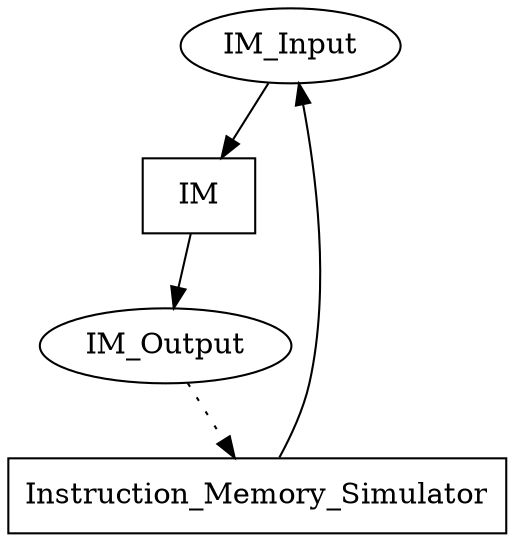 digraph Instruction_Memory {
"IM_Input" [shape=oval];
"IM_Output" [shape=oval];
"IM" [shape=box];
"Instruction_Memory_Simulator" [shape=box];
"IM_Input" -> "IM";
"Instruction_Memory_Simulator" -> "IM_Input";
"IM" -> "IM_Output";
"IM_Output" -> "Instruction_Memory_Simulator" [style=dotted];
}
